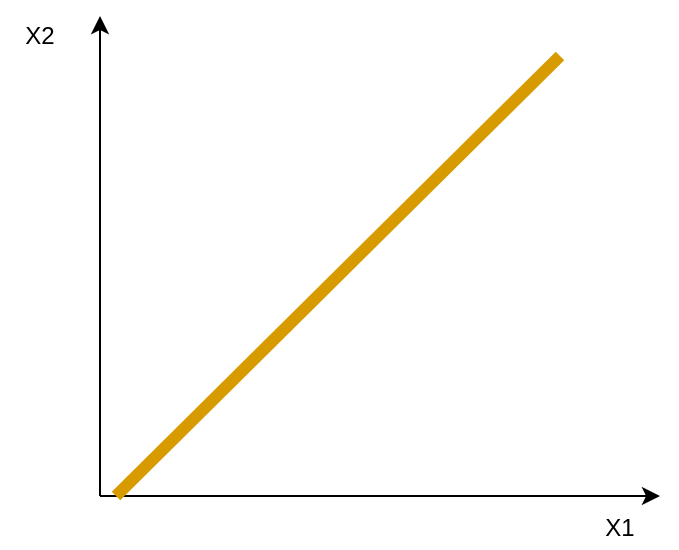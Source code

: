 <mxfile version="13.0.1" type="device"><diagram id="ma4Q6VGXMFNtdonPYXFL" name="Page-1"><mxGraphModel dx="1423" dy="757" grid="1" gridSize="10" guides="1" tooltips="1" connect="1" arrows="1" fold="1" page="1" pageScale="1" pageWidth="827" pageHeight="1169" math="0" shadow="0"><root><mxCell id="0"/><mxCell id="1" parent="0"/><mxCell id="MUhNnCDtqiXEFZieef_J-42" value="" style="group" vertex="1" connectable="0" parent="1"><mxGeometry x="70" y="80" width="330" height="266" as="geometry"/></mxCell><mxCell id="MUhNnCDtqiXEFZieef_J-28" value="X1" style="text;html=1;strokeColor=none;fillColor=none;align=center;verticalAlign=middle;whiteSpace=wrap;rounded=0;" vertex="1" parent="MUhNnCDtqiXEFZieef_J-42"><mxGeometry x="290" y="246" width="40" height="20" as="geometry"/></mxCell><mxCell id="MUhNnCDtqiXEFZieef_J-29" value="X2" style="text;html=1;strokeColor=none;fillColor=none;align=center;verticalAlign=middle;whiteSpace=wrap;rounded=0;" vertex="1" parent="MUhNnCDtqiXEFZieef_J-42"><mxGeometry width="40" height="20" as="geometry"/></mxCell><mxCell id="MUhNnCDtqiXEFZieef_J-1" value="" style="endArrow=classic;html=1;" edge="1" parent="MUhNnCDtqiXEFZieef_J-42"><mxGeometry width="50" height="50" relative="1" as="geometry"><mxPoint x="50" y="240" as="sourcePoint"/><mxPoint x="50" as="targetPoint"/></mxGeometry></mxCell><mxCell id="MUhNnCDtqiXEFZieef_J-2" value="" style="endArrow=classic;html=1;" edge="1" parent="MUhNnCDtqiXEFZieef_J-42"><mxGeometry width="50" height="50" relative="1" as="geometry"><mxPoint x="50" y="240" as="sourcePoint"/><mxPoint x="330" y="240" as="targetPoint"/></mxGeometry></mxCell><mxCell id="MUhNnCDtqiXEFZieef_J-26" value="" style="endArrow=none;html=1;strokeWidth=6;fillColor=#ffe6cc;strokeColor=#d79b00;" edge="1" parent="MUhNnCDtqiXEFZieef_J-42"><mxGeometry width="50" height="50" relative="1" as="geometry"><mxPoint x="58" y="240" as="sourcePoint"/><mxPoint x="280" y="20" as="targetPoint"/></mxGeometry></mxCell><mxCell id="MUhNnCDtqiXEFZieef_J-30" value="" style="shape=image;html=1;verticalAlign=top;verticalLabelPosition=bottom;labelBackgroundColor=#ffffff;imageAspect=0;aspect=fixed;image=https://cdn3.iconfinder.com/data/icons/signs-symbols-5/126/slice324-128.png" vertex="1" parent="MUhNnCDtqiXEFZieef_J-42"><mxGeometry x="120" y="176" width="24" height="24" as="geometry"/></mxCell><mxCell id="MUhNnCDtqiXEFZieef_J-31" value="" style="shape=image;html=1;verticalAlign=top;verticalLabelPosition=bottom;labelBackgroundColor=#ffffff;imageAspect=0;aspect=fixed;image=https://cdn3.iconfinder.com/data/icons/signs-symbols-5/126/slice324-128.png" vertex="1" parent="MUhNnCDtqiXEFZieef_J-42"><mxGeometry x="70" y="200" width="24" height="24" as="geometry"/></mxCell><mxCell id="MUhNnCDtqiXEFZieef_J-32" value="" style="shape=image;html=1;verticalAlign=top;verticalLabelPosition=bottom;labelBackgroundColor=#ffffff;imageAspect=0;aspect=fixed;image=https://cdn3.iconfinder.com/data/icons/signs-symbols-5/126/slice324-128.png" vertex="1" parent="MUhNnCDtqiXEFZieef_J-42"><mxGeometry x="80" y="176" width="24" height="24" as="geometry"/></mxCell><mxCell id="MUhNnCDtqiXEFZieef_J-33" value="" style="shape=image;html=1;verticalAlign=top;verticalLabelPosition=bottom;labelBackgroundColor=#ffffff;imageAspect=0;aspect=fixed;image=https://cdn3.iconfinder.com/data/icons/signs-symbols-5/126/slice324-128.png" vertex="1" parent="MUhNnCDtqiXEFZieef_J-42"><mxGeometry x="120" y="152" width="24" height="24" as="geometry"/></mxCell><mxCell id="MUhNnCDtqiXEFZieef_J-34" value="" style="shape=image;html=1;verticalAlign=top;verticalLabelPosition=bottom;labelBackgroundColor=#ffffff;imageAspect=0;aspect=fixed;image=https://cdn3.iconfinder.com/data/icons/signs-symbols-5/126/slice324-128.png" vertex="1" parent="MUhNnCDtqiXEFZieef_J-42"><mxGeometry x="130" y="128" width="24" height="24" as="geometry"/></mxCell><mxCell id="MUhNnCDtqiXEFZieef_J-35" value="" style="shape=image;html=1;verticalAlign=top;verticalLabelPosition=bottom;labelBackgroundColor=#ffffff;imageAspect=0;aspect=fixed;image=https://cdn3.iconfinder.com/data/icons/signs-symbols-5/126/slice324-128.png" vertex="1" parent="MUhNnCDtqiXEFZieef_J-42"><mxGeometry x="160" y="140" width="24" height="24" as="geometry"/></mxCell><mxCell id="MUhNnCDtqiXEFZieef_J-36" value="" style="shape=image;html=1;verticalAlign=top;verticalLabelPosition=bottom;labelBackgroundColor=#ffffff;imageAspect=0;aspect=fixed;image=https://cdn3.iconfinder.com/data/icons/signs-symbols-5/126/slice324-128.png" vertex="1" parent="MUhNnCDtqiXEFZieef_J-42"><mxGeometry x="170" y="104" width="24" height="24" as="geometry"/></mxCell><mxCell id="MUhNnCDtqiXEFZieef_J-37" value="" style="shape=image;html=1;verticalAlign=top;verticalLabelPosition=bottom;labelBackgroundColor=#ffffff;imageAspect=0;aspect=fixed;image=https://cdn3.iconfinder.com/data/icons/signs-symbols-5/126/slice324-128.png" vertex="1" parent="MUhNnCDtqiXEFZieef_J-42"><mxGeometry x="170" y="80" width="24" height="24" as="geometry"/></mxCell><mxCell id="MUhNnCDtqiXEFZieef_J-38" value="" style="shape=image;html=1;verticalAlign=top;verticalLabelPosition=bottom;labelBackgroundColor=#ffffff;imageAspect=0;aspect=fixed;image=https://cdn3.iconfinder.com/data/icons/signs-symbols-5/126/slice324-128.png" vertex="1" parent="MUhNnCDtqiXEFZieef_J-42"><mxGeometry x="200" y="100" width="24" height="24" as="geometry"/></mxCell><mxCell id="MUhNnCDtqiXEFZieef_J-39" value="" style="shape=image;html=1;verticalAlign=top;verticalLabelPosition=bottom;labelBackgroundColor=#ffffff;imageAspect=0;aspect=fixed;image=https://cdn3.iconfinder.com/data/icons/signs-symbols-5/126/slice324-128.png" vertex="1" parent="MUhNnCDtqiXEFZieef_J-42"><mxGeometry x="200" y="70" width="24" height="24" as="geometry"/></mxCell><mxCell id="MUhNnCDtqiXEFZieef_J-40" value="" style="shape=image;html=1;verticalAlign=top;verticalLabelPosition=bottom;labelBackgroundColor=#ffffff;imageAspect=0;aspect=fixed;image=https://cdn3.iconfinder.com/data/icons/signs-symbols-5/126/slice324-128.png" vertex="1" parent="MUhNnCDtqiXEFZieef_J-42"><mxGeometry x="224" y="56" width="24" height="24" as="geometry"/></mxCell></root></mxGraphModel></diagram></mxfile>